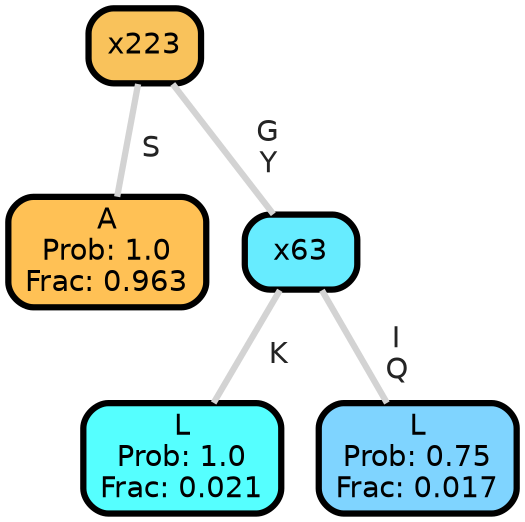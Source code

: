 graph Tree {
node [shape=box, style="filled, rounded",color="black",penwidth="3",fontcolor="black",                 fontname=helvetica] ;
graph [ranksep="0 equally", splines=straight,                 bgcolor=transparent, dpi=200] ;
edge [fontname=helvetica, fontweight=bold,fontcolor=grey14,color=lightgray] ;
0 [label="A
Prob: 1.0
Frac: 0.963", fillcolor="#ffc155"] ;
1 [label="x223", fillcolor="#f9c25b"] ;
2 [label="L
Prob: 1.0
Frac: 0.021", fillcolor="#55ffff"] ;
3 [label="x63", fillcolor="#67ecff"] ;
4 [label="L
Prob: 0.75
Frac: 0.017", fillcolor="#7fd4ff"] ;
1 -- 0 [label=" S",penwidth=3] ;
1 -- 3 [label=" G\n Y",penwidth=3] ;
3 -- 2 [label=" K",penwidth=3] ;
3 -- 4 [label=" I\n Q",penwidth=3] ;
{rank = same;}}